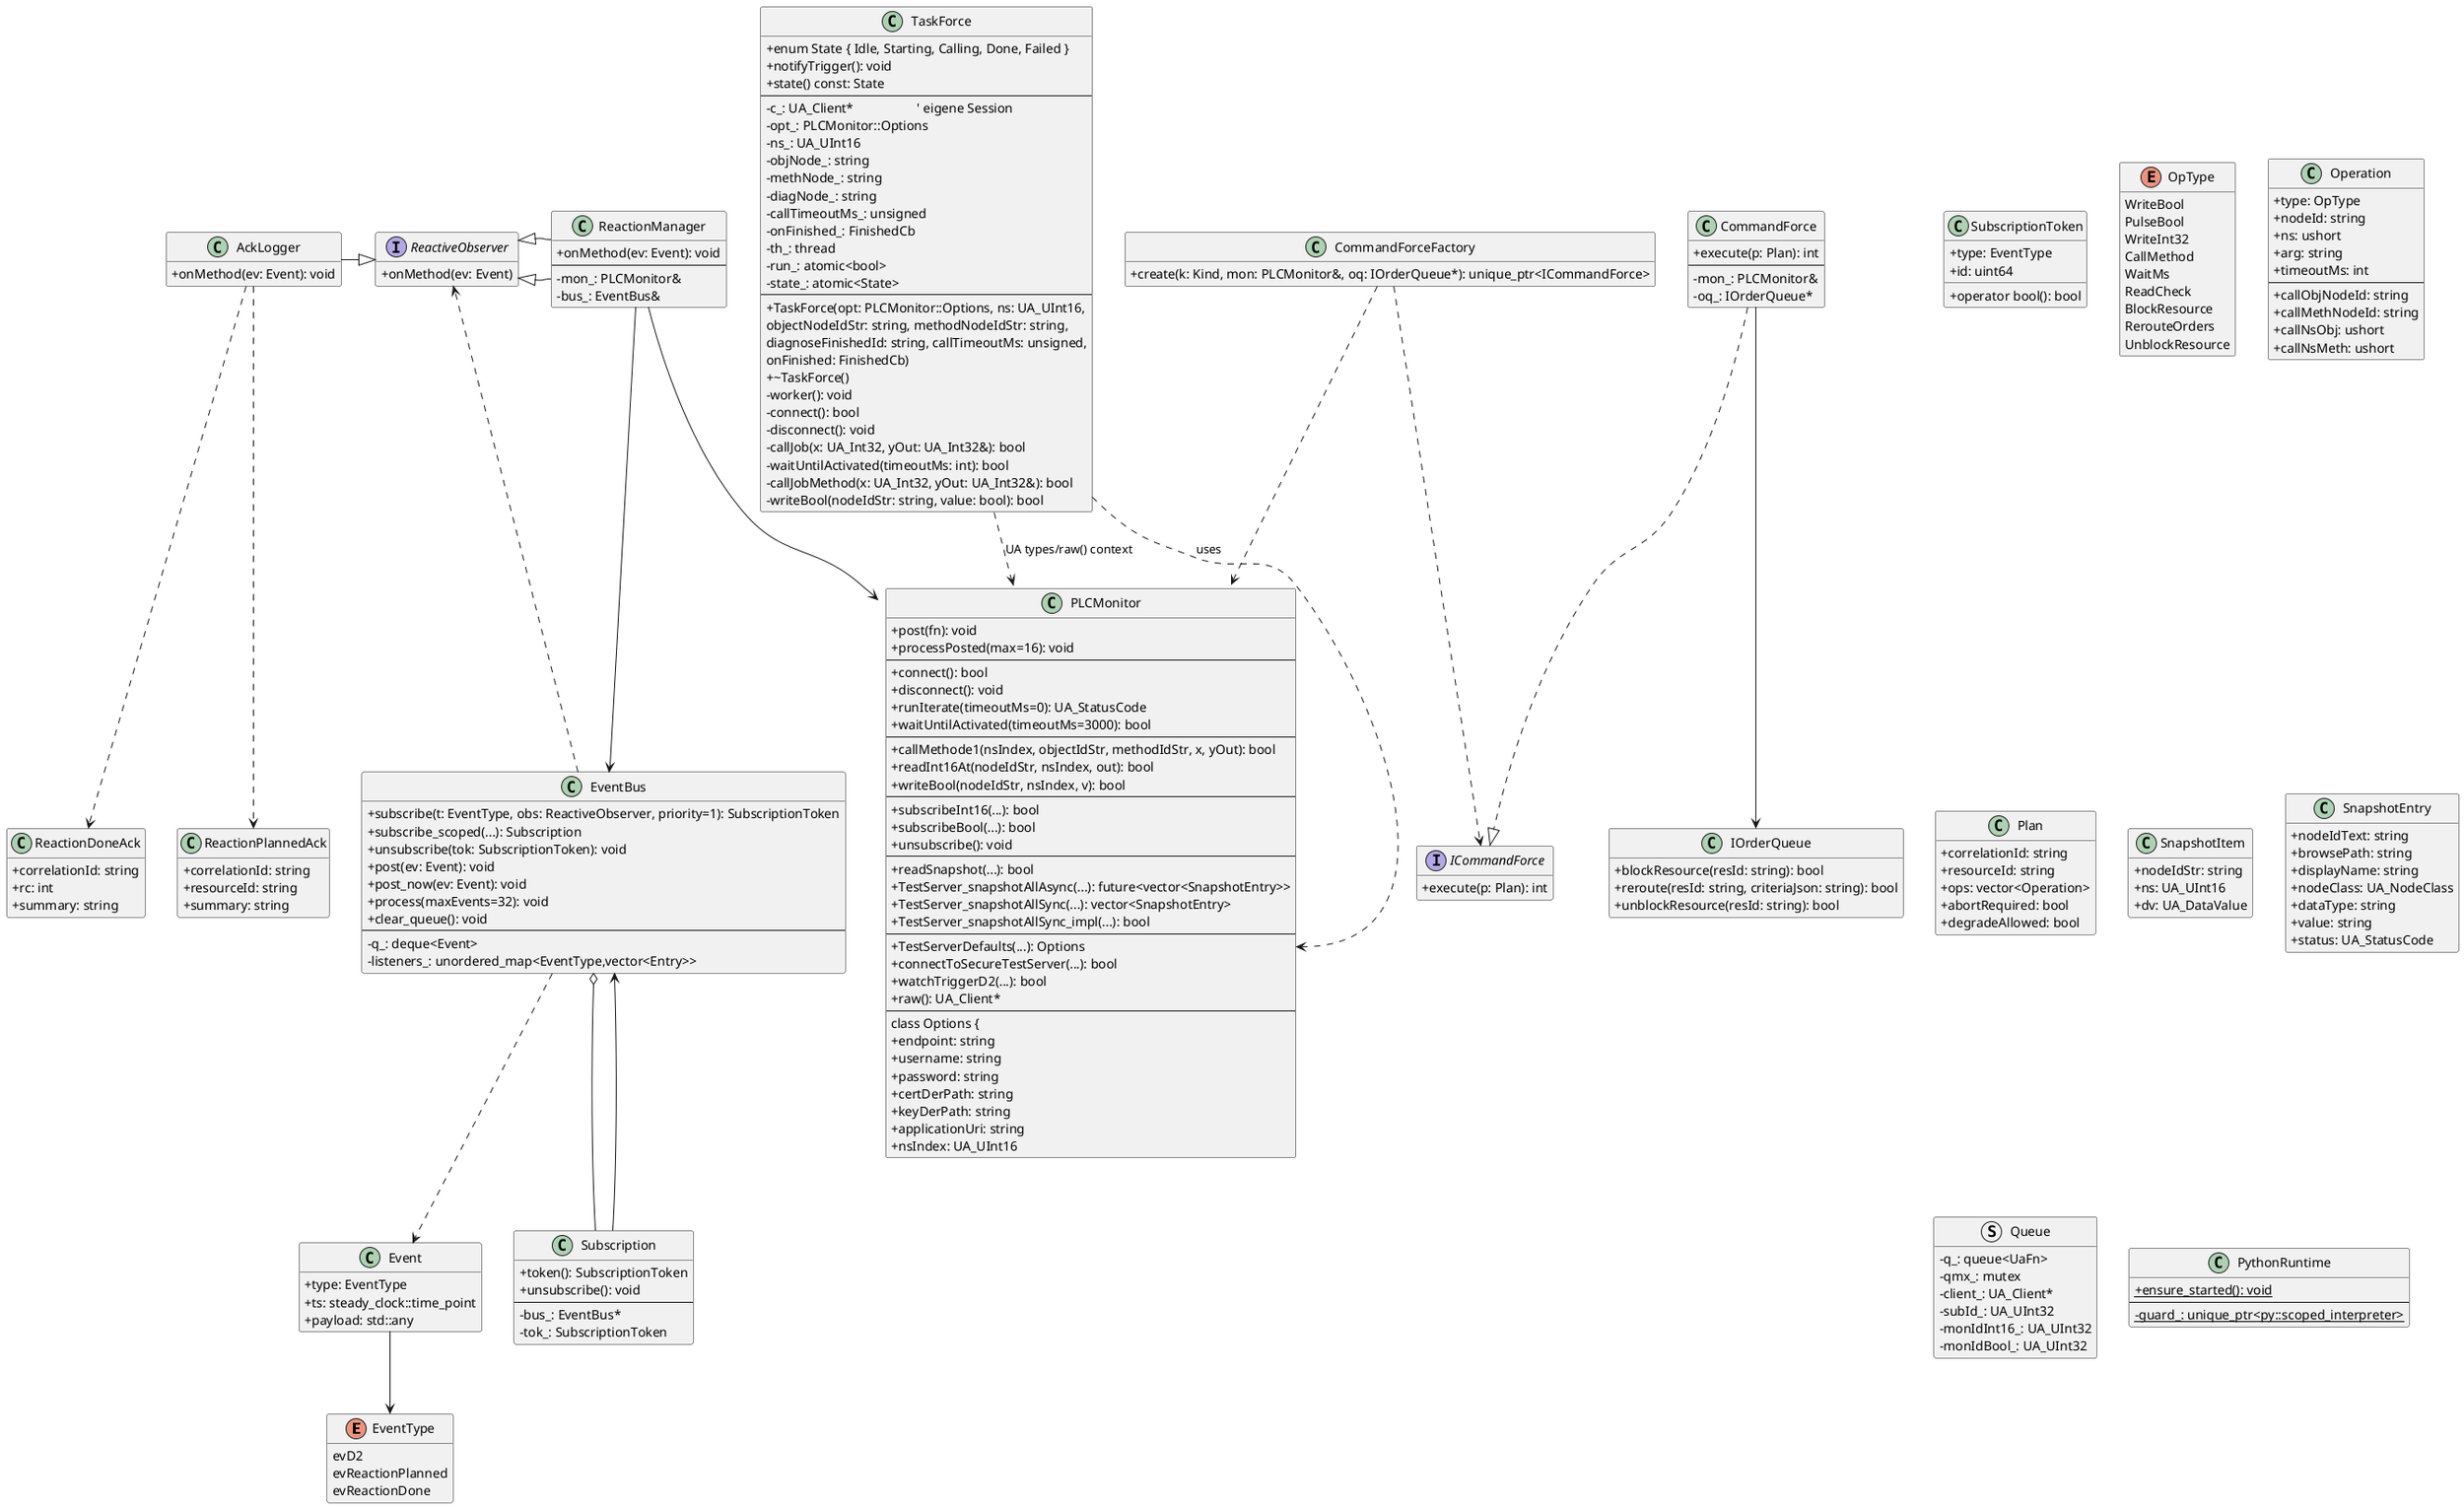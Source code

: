 @startuml
skinparam classAttributeIconSize 0
hide empty members

' ========= Events & Bus (aus vorherigem Stand) =========
enum EventType {
  evD2
  evReactionPlanned
  evReactionDone
}

class Event {
  +type: EventType
  +ts: steady_clock::time_point
  +payload: std::any
}

interface ReactiveObserver {
  +onMethod(ev: Event)
}

class EventBus {
  +subscribe(t: EventType, obs: ReactiveObserver, priority=1): SubscriptionToken
  +subscribe_scoped(...): Subscription
  +unsubscribe(tok: SubscriptionToken): void
  +post(ev: Event): void
  +post_now(ev: Event): void
  +process(maxEvents=32): void
  +clear_queue(): void
  --
  -q_: deque<Event>
  -listeners_: unordered_map<EventType,vector<Entry>>
}

class SubscriptionToken {
  +type: EventType
  +id: uint64
  +operator bool(): bool
}

class Subscription {
  +token(): SubscriptionToken
  +unsubscribe(): void
  --
  -bus_: EventBus*
  -tok_: SubscriptionToken
}

EventBus o-- Subscription
Subscription --> EventBus
EventBus ..> ReactiveObserver
EventBus ..> Event
Event --> EventType

' ========= Acks & Logger =========
class ReactionPlannedAck {
  +correlationId: string
  +resourceId: string
  +summary: string
}

class ReactionDoneAck {
  +correlationId: string
  +rc: int
  +summary: string
}

class AckLogger {
  +onMethod(ev: Event): void
}

AckLogger -|> ReactiveObserver
AckLogger ..> ReactionPlannedAck
AckLogger ..> ReactionDoneAck

' ========= Plans & Commands =========
enum OpType {
  WriteBool
  PulseBool
  WriteInt32
  CallMethod
  WaitMs
  ReadCheck
  BlockResource
  RerouteOrders
  UnblockResource
}

class Operation {
  +type: OpType
  +nodeId: string
  +ns: ushort
  +arg: string
  +timeoutMs: int
  --
  +callObjNodeId: string
  +callMethNodeId: string
  +callNsObj: ushort
  +callNsMeth: ushort
}

class Plan {
  +correlationId: string
  +resourceId: string
  +ops: vector<Operation>
  +abortRequired: bool
  +degradeAllowed: bool
}

interface ICommandForce {
  +execute(p: Plan): int
}

class IOrderQueue {
  +blockResource(resId: string): bool
  +reroute(resId: string, criteriaJson: string): bool
  +unblockResource(resId: string): bool
}

class CommandForce {
  +execute(p: Plan): int
  --
  -mon_: PLCMonitor&
  -oq_: IOrderQueue*
}

CommandForce ..|> ICommandForce
CommandForce --> IOrderQueue

class CommandForceFactory {
  +create(k: Kind, mon: PLCMonitor&, oq: IOrderQueue*): unique_ptr<ICommandForce>
}

CommandForceFactory ..> PLCMonitor
CommandForceFactory ..> ICommandForce

' ========= PLC/OPC UA Monitor =========
class PLCMonitor {
  +post(fn): void
  +processPosted(max=16): void
  --
  +connect(): bool
  +disconnect(): void
  +runIterate(timeoutMs=0): UA_StatusCode
  +waitUntilActivated(timeoutMs=3000): bool
  --
  +callMethode1(nsIndex, objectIdStr, methodIdStr, x, yOut): bool
  +readInt16At(nodeIdStr, nsIndex, out): bool
  +writeBool(nodeIdStr, nsIndex, v): bool
  --
  +subscribeInt16(...): bool
  +subscribeBool(...): bool
  +unsubscribe(): void
  --
  +readSnapshot(...): bool
  +TestServer_snapshotAllAsync(...): future<vector<SnapshotEntry>>
  +TestServer_snapshotAllSync(...): vector<SnapshotEntry>
  +TestServer_snapshotAllSync_impl(...): bool
  --
  +TestServerDefaults(...): Options
  +connectToSecureTestServer(...): bool
  +watchTriggerD2(...): bool
  +raw(): UA_Client*
  --
  class Options {
    +endpoint: string
    +username: string
    +password: string
    +certDerPath: string
    +keyDerPath: string
    +applicationUri: string
    +nsIndex: UA_UInt16
  }
  class SnapshotItem {
    +nodeIdStr: string
    +ns: UA_UInt16
    +dv: UA_DataValue
  }
  class SnapshotEntry {
    +nodeIdText: string
    +browsePath: string
    +displayName: string
    +nodeClass: UA_NodeClass
    +dataType: string
    +value: string
    +status: UA_StatusCode
  }
  struct Queue {
  -q_: queue<UaFn>
  -qmx_: mutex
  -client_: UA_Client*
  -subId_: UA_UInt32
  -monIdInt16_: UA_UInt32
  -monIdBool_: UA_UInt32
}

' ========= Python Runtime =========
class PythonRuntime {
  {static}+ensure_started(): void
  --
  {static}-guard_: unique_ptr<py::scoped_interpreter>
}

' ========= Neu: ReactionManager / ReactiveObserver / TaskForce =========
class ReactionManager {
  +onMethod(ev: Event): void
  --
  -mon_: PLCMonitor&
  -bus_: EventBus&
}

ReactionManager -|> ReactiveObserver
ReactionManager --> PLCMonitor
ReactionManager --> EventBus

class TaskForce {
  +enum State { Idle, Starting, Calling, Done, Failed }
  +notifyTrigger(): void
  +state() const: State
  --
  -c_: UA_Client*                   ' eigene Session
  -opt_: PLCMonitor::Options
  -ns_: UA_UInt16
  -objNode_: string
  -methNode_: string
  -diagNode_: string
  -callTimeoutMs_: unsigned
  -onFinished_: FinishedCb
  -th_: thread
  -run_: atomic<bool>
  -state_: atomic<State>
  --
  +TaskForce(opt: PLCMonitor::Options, ns: UA_UInt16,
             objectNodeIdStr: string, methodNodeIdStr: string,
             diagnoseFinishedId: string, callTimeoutMs: unsigned,
             onFinished: FinishedCb)
  +~TaskForce()
  -worker(): void
  -connect(): bool
  -disconnect(): void
  -callJob(x: UA_Int32, yOut: UA_Int32&): bool
  -waitUntilActivated(timeoutMs: int): bool
  -callJobMethod(x: UA_Int32, yOut: UA_Int32&): bool
  -writeBool(nodeIdStr: string, value: bool): bool
}

TaskForce ..> PLCMonitor::Options  : uses
TaskForce ..> PLCMonitor           : UA types/raw() context
ReactiveObserver <|-- ReactionManager

@enduml
